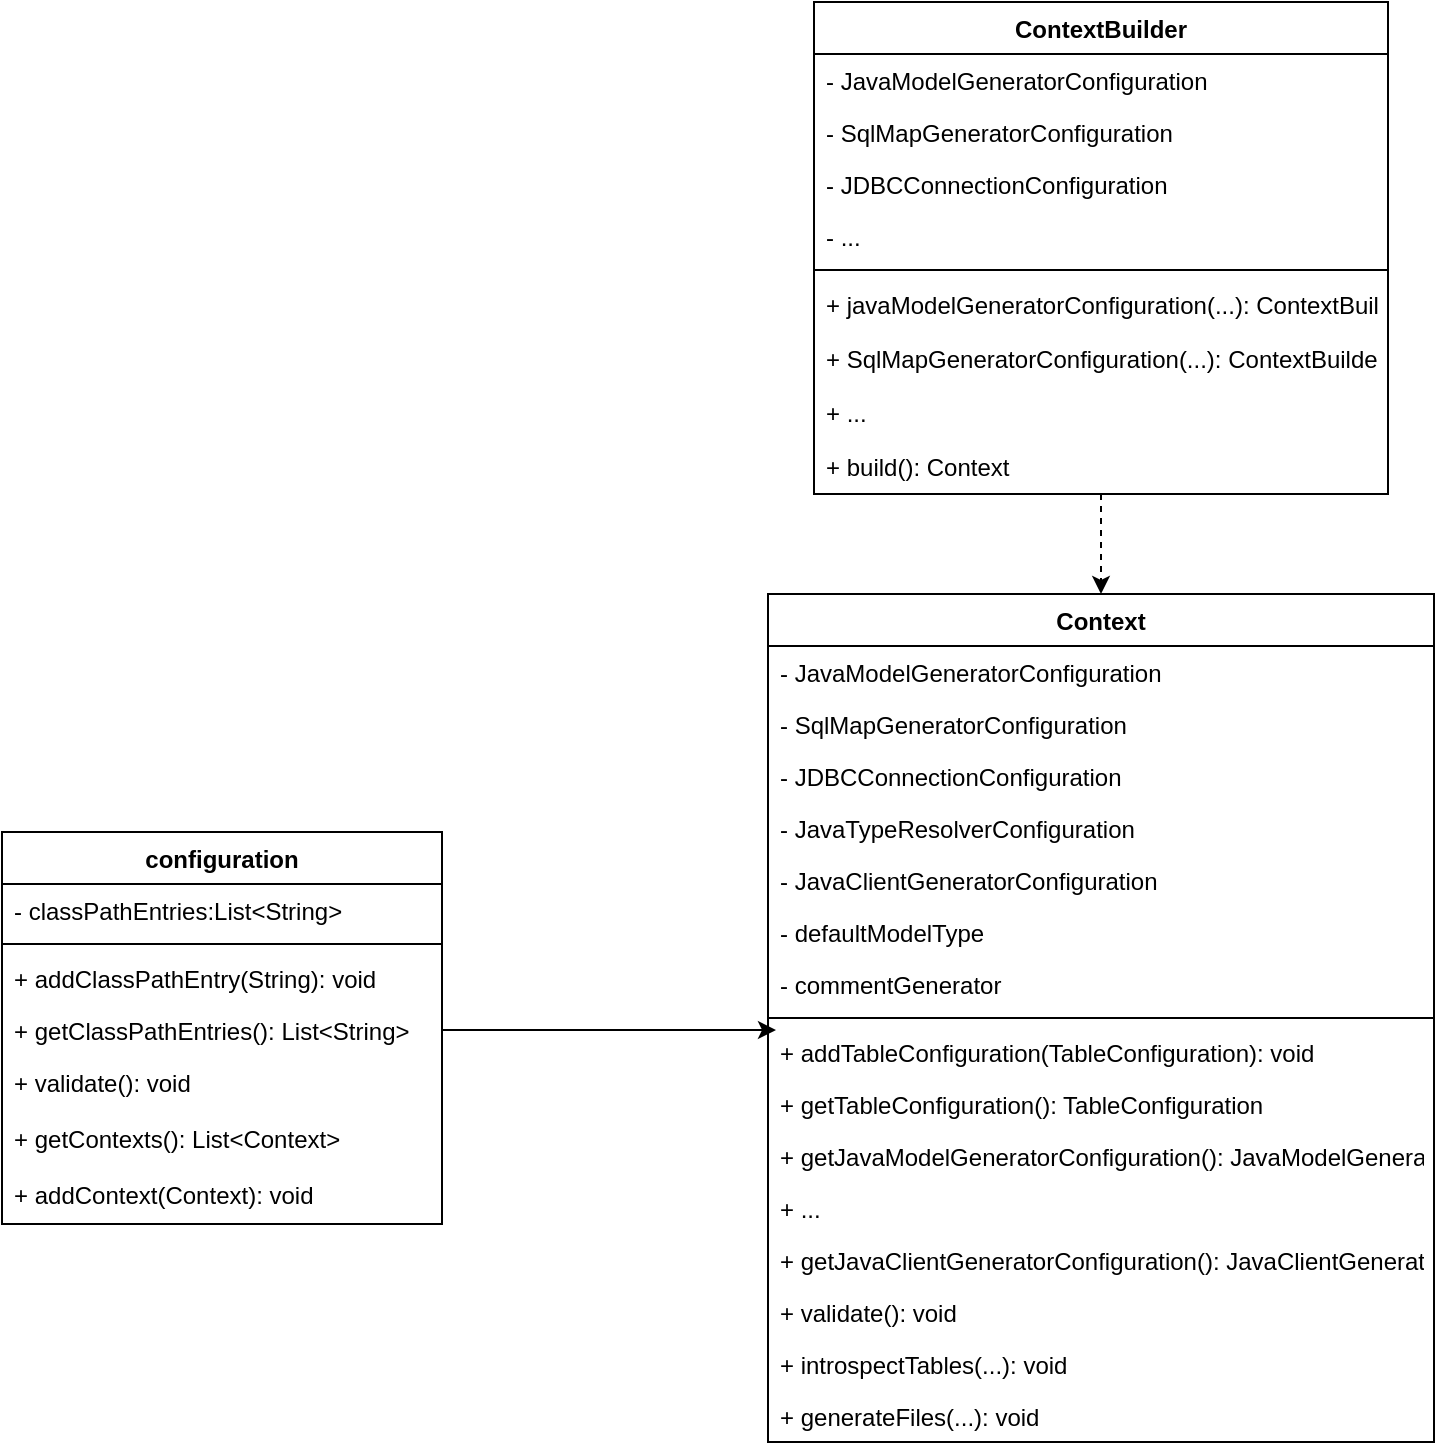 <mxfile version="15.8.8" type="github">
  <diagram id="C5RBs43oDa-KdzZeNtuy" name="Page-1">
    <mxGraphModel dx="1422" dy="794" grid="0" gridSize="10" guides="1" tooltips="1" connect="1" arrows="1" fold="1" page="1" pageScale="1" pageWidth="1200" pageHeight="1600" math="0" shadow="0">
      <root>
        <mxCell id="WIyWlLk6GJQsqaUBKTNV-0" />
        <mxCell id="WIyWlLk6GJQsqaUBKTNV-1" parent="WIyWlLk6GJQsqaUBKTNV-0" />
        <mxCell id="AgLBb9-8C5SGKHkqhwwZ-12" value="configuration" style="swimlane;fontStyle=1;align=center;verticalAlign=top;childLayout=stackLayout;horizontal=1;startSize=26;horizontalStack=0;resizeParent=1;resizeParentMax=0;resizeLast=0;collapsible=1;marginBottom=0;" vertex="1" parent="WIyWlLk6GJQsqaUBKTNV-1">
          <mxGeometry x="68" y="488" width="220" height="196" as="geometry" />
        </mxCell>
        <mxCell id="AgLBb9-8C5SGKHkqhwwZ-13" value="- classPathEntries:List&lt;String&gt;" style="text;strokeColor=none;fillColor=none;align=left;verticalAlign=top;spacingLeft=4;spacingRight=4;overflow=hidden;rotatable=0;points=[[0,0.5],[1,0.5]];portConstraint=eastwest;" vertex="1" parent="AgLBb9-8C5SGKHkqhwwZ-12">
          <mxGeometry y="26" width="220" height="26" as="geometry" />
        </mxCell>
        <mxCell id="AgLBb9-8C5SGKHkqhwwZ-14" value="" style="line;strokeWidth=1;fillColor=none;align=left;verticalAlign=middle;spacingTop=-1;spacingLeft=3;spacingRight=3;rotatable=0;labelPosition=right;points=[];portConstraint=eastwest;" vertex="1" parent="AgLBb9-8C5SGKHkqhwwZ-12">
          <mxGeometry y="52" width="220" height="8" as="geometry" />
        </mxCell>
        <mxCell id="AgLBb9-8C5SGKHkqhwwZ-15" value="+ addClassPathEntry(String): void" style="text;strokeColor=none;fillColor=none;align=left;verticalAlign=top;spacingLeft=4;spacingRight=4;overflow=hidden;rotatable=0;points=[[0,0.5],[1,0.5]];portConstraint=eastwest;" vertex="1" parent="AgLBb9-8C5SGKHkqhwwZ-12">
          <mxGeometry y="60" width="220" height="26" as="geometry" />
        </mxCell>
        <mxCell id="AgLBb9-8C5SGKHkqhwwZ-16" value="+ getClassPathEntries(): List&lt;String&gt;" style="text;strokeColor=none;fillColor=none;align=left;verticalAlign=top;spacingLeft=4;spacingRight=4;overflow=hidden;rotatable=0;points=[[0,0.5],[1,0.5]];portConstraint=eastwest;" vertex="1" parent="AgLBb9-8C5SGKHkqhwwZ-12">
          <mxGeometry y="86" width="220" height="26" as="geometry" />
        </mxCell>
        <mxCell id="AgLBb9-8C5SGKHkqhwwZ-17" value="+ validate(): void" style="text;strokeColor=none;fillColor=none;align=left;verticalAlign=top;spacingLeft=4;spacingRight=4;overflow=hidden;rotatable=0;points=[[0,0.5],[1,0.5]];portConstraint=eastwest;" vertex="1" parent="AgLBb9-8C5SGKHkqhwwZ-12">
          <mxGeometry y="112" width="220" height="28" as="geometry" />
        </mxCell>
        <mxCell id="AgLBb9-8C5SGKHkqhwwZ-19" value="+ getContexts(): List&lt;Context&gt;&#xa;" style="text;strokeColor=none;fillColor=none;align=left;verticalAlign=top;spacingLeft=4;spacingRight=4;overflow=hidden;rotatable=0;points=[[0,0.5],[1,0.5]];portConstraint=eastwest;" vertex="1" parent="AgLBb9-8C5SGKHkqhwwZ-12">
          <mxGeometry y="140" width="220" height="28" as="geometry" />
        </mxCell>
        <mxCell id="AgLBb9-8C5SGKHkqhwwZ-20" value="+ addContext(Context): void&#xa;" style="text;strokeColor=none;fillColor=none;align=left;verticalAlign=top;spacingLeft=4;spacingRight=4;overflow=hidden;rotatable=0;points=[[0,0.5],[1,0.5]];portConstraint=eastwest;" vertex="1" parent="AgLBb9-8C5SGKHkqhwwZ-12">
          <mxGeometry y="168" width="220" height="28" as="geometry" />
        </mxCell>
        <mxCell id="AgLBb9-8C5SGKHkqhwwZ-26" value="Context" style="swimlane;fontStyle=1;align=center;verticalAlign=top;childLayout=stackLayout;horizontal=1;startSize=26;horizontalStack=0;resizeParent=1;resizeParentMax=0;resizeLast=0;collapsible=1;marginBottom=0;" vertex="1" parent="WIyWlLk6GJQsqaUBKTNV-1">
          <mxGeometry x="451" y="369" width="333" height="424" as="geometry" />
        </mxCell>
        <mxCell id="AgLBb9-8C5SGKHkqhwwZ-27" value="- JavaModelGeneratorConfiguration" style="text;strokeColor=none;fillColor=none;align=left;verticalAlign=top;spacingLeft=4;spacingRight=4;overflow=hidden;rotatable=0;points=[[0,0.5],[1,0.5]];portConstraint=eastwest;" vertex="1" parent="AgLBb9-8C5SGKHkqhwwZ-26">
          <mxGeometry y="26" width="333" height="26" as="geometry" />
        </mxCell>
        <mxCell id="AgLBb9-8C5SGKHkqhwwZ-52" value="- SqlMapGeneratorConfiguration" style="text;strokeColor=none;fillColor=none;align=left;verticalAlign=top;spacingLeft=4;spacingRight=4;overflow=hidden;rotatable=0;points=[[0,0.5],[1,0.5]];portConstraint=eastwest;" vertex="1" parent="AgLBb9-8C5SGKHkqhwwZ-26">
          <mxGeometry y="52" width="333" height="26" as="geometry" />
        </mxCell>
        <mxCell id="AgLBb9-8C5SGKHkqhwwZ-53" value="- JDBCConnectionConfiguration" style="text;strokeColor=none;fillColor=none;align=left;verticalAlign=top;spacingLeft=4;spacingRight=4;overflow=hidden;rotatable=0;points=[[0,0.5],[1,0.5]];portConstraint=eastwest;" vertex="1" parent="AgLBb9-8C5SGKHkqhwwZ-26">
          <mxGeometry y="78" width="333" height="26" as="geometry" />
        </mxCell>
        <mxCell id="AgLBb9-8C5SGKHkqhwwZ-54" value="- JavaTypeResolverConfiguration" style="text;strokeColor=none;fillColor=none;align=left;verticalAlign=top;spacingLeft=4;spacingRight=4;overflow=hidden;rotatable=0;points=[[0,0.5],[1,0.5]];portConstraint=eastwest;" vertex="1" parent="AgLBb9-8C5SGKHkqhwwZ-26">
          <mxGeometry y="104" width="333" height="26" as="geometry" />
        </mxCell>
        <mxCell id="AgLBb9-8C5SGKHkqhwwZ-55" value="- JavaClientGeneratorConfiguration" style="text;strokeColor=none;fillColor=none;align=left;verticalAlign=top;spacingLeft=4;spacingRight=4;overflow=hidden;rotatable=0;points=[[0,0.5],[1,0.5]];portConstraint=eastwest;" vertex="1" parent="AgLBb9-8C5SGKHkqhwwZ-26">
          <mxGeometry y="130" width="333" height="26" as="geometry" />
        </mxCell>
        <mxCell id="AgLBb9-8C5SGKHkqhwwZ-56" value="- defaultModelType" style="text;strokeColor=none;fillColor=none;align=left;verticalAlign=top;spacingLeft=4;spacingRight=4;overflow=hidden;rotatable=0;points=[[0,0.5],[1,0.5]];portConstraint=eastwest;" vertex="1" parent="AgLBb9-8C5SGKHkqhwwZ-26">
          <mxGeometry y="156" width="333" height="26" as="geometry" />
        </mxCell>
        <mxCell id="AgLBb9-8C5SGKHkqhwwZ-57" value="- commentGenerator" style="text;strokeColor=none;fillColor=none;align=left;verticalAlign=top;spacingLeft=4;spacingRight=4;overflow=hidden;rotatable=0;points=[[0,0.5],[1,0.5]];portConstraint=eastwest;" vertex="1" parent="AgLBb9-8C5SGKHkqhwwZ-26">
          <mxGeometry y="182" width="333" height="26" as="geometry" />
        </mxCell>
        <mxCell id="AgLBb9-8C5SGKHkqhwwZ-28" value="" style="line;strokeWidth=1;fillColor=none;align=left;verticalAlign=middle;spacingTop=-1;spacingLeft=3;spacingRight=3;rotatable=0;labelPosition=right;points=[];portConstraint=eastwest;" vertex="1" parent="AgLBb9-8C5SGKHkqhwwZ-26">
          <mxGeometry y="208" width="333" height="8" as="geometry" />
        </mxCell>
        <mxCell id="AgLBb9-8C5SGKHkqhwwZ-29" value="+ addTableConfiguration(TableConfiguration): void" style="text;strokeColor=none;fillColor=none;align=left;verticalAlign=top;spacingLeft=4;spacingRight=4;overflow=hidden;rotatable=0;points=[[0,0.5],[1,0.5]];portConstraint=eastwest;" vertex="1" parent="AgLBb9-8C5SGKHkqhwwZ-26">
          <mxGeometry y="216" width="333" height="26" as="geometry" />
        </mxCell>
        <mxCell id="AgLBb9-8C5SGKHkqhwwZ-75" value="+ getTableConfiguration(): TableConfiguration" style="text;strokeColor=none;fillColor=none;align=left;verticalAlign=top;spacingLeft=4;spacingRight=4;overflow=hidden;rotatable=0;points=[[0,0.5],[1,0.5]];portConstraint=eastwest;" vertex="1" parent="AgLBb9-8C5SGKHkqhwwZ-26">
          <mxGeometry y="242" width="333" height="26" as="geometry" />
        </mxCell>
        <mxCell id="AgLBb9-8C5SGKHkqhwwZ-72" value="+ getJavaModelGeneratorConfiguration(): JavaModelGeneratorConfiguration" style="text;strokeColor=none;fillColor=none;align=left;verticalAlign=top;spacingLeft=4;spacingRight=4;overflow=hidden;rotatable=0;points=[[0,0.5],[1,0.5]];portConstraint=eastwest;" vertex="1" parent="AgLBb9-8C5SGKHkqhwwZ-26">
          <mxGeometry y="268" width="333" height="26" as="geometry" />
        </mxCell>
        <mxCell id="AgLBb9-8C5SGKHkqhwwZ-73" value="+ ..." style="text;strokeColor=none;fillColor=none;align=left;verticalAlign=top;spacingLeft=4;spacingRight=4;overflow=hidden;rotatable=0;points=[[0,0.5],[1,0.5]];portConstraint=eastwest;" vertex="1" parent="AgLBb9-8C5SGKHkqhwwZ-26">
          <mxGeometry y="294" width="333" height="26" as="geometry" />
        </mxCell>
        <mxCell id="AgLBb9-8C5SGKHkqhwwZ-74" value="+ getJavaClientGeneratorConfiguration(): JavaClientGeneratorConfiguration" style="text;strokeColor=none;fillColor=none;align=left;verticalAlign=top;spacingLeft=4;spacingRight=4;overflow=hidden;rotatable=0;points=[[0,0.5],[1,0.5]];portConstraint=eastwest;" vertex="1" parent="AgLBb9-8C5SGKHkqhwwZ-26">
          <mxGeometry y="320" width="333" height="26" as="geometry" />
        </mxCell>
        <mxCell id="AgLBb9-8C5SGKHkqhwwZ-76" value="+ validate(): void" style="text;strokeColor=none;fillColor=none;align=left;verticalAlign=top;spacingLeft=4;spacingRight=4;overflow=hidden;rotatable=0;points=[[0,0.5],[1,0.5]];portConstraint=eastwest;" vertex="1" parent="AgLBb9-8C5SGKHkqhwwZ-26">
          <mxGeometry y="346" width="333" height="26" as="geometry" />
        </mxCell>
        <mxCell id="AgLBb9-8C5SGKHkqhwwZ-77" value="+ introspectTables(...): void" style="text;strokeColor=none;fillColor=none;align=left;verticalAlign=top;spacingLeft=4;spacingRight=4;overflow=hidden;rotatable=0;points=[[0,0.5],[1,0.5]];portConstraint=eastwest;" vertex="1" parent="AgLBb9-8C5SGKHkqhwwZ-26">
          <mxGeometry y="372" width="333" height="26" as="geometry" />
        </mxCell>
        <mxCell id="AgLBb9-8C5SGKHkqhwwZ-78" value="+ generateFiles(...): void" style="text;strokeColor=none;fillColor=none;align=left;verticalAlign=top;spacingLeft=4;spacingRight=4;overflow=hidden;rotatable=0;points=[[0,0.5],[1,0.5]];portConstraint=eastwest;" vertex="1" parent="AgLBb9-8C5SGKHkqhwwZ-26">
          <mxGeometry y="398" width="333" height="26" as="geometry" />
        </mxCell>
        <mxCell id="AgLBb9-8C5SGKHkqhwwZ-84" style="edgeStyle=orthogonalEdgeStyle;rounded=0;orthogonalLoop=1;jettySize=auto;html=1;entryX=0.5;entryY=0;entryDx=0;entryDy=0;dashed=1;" edge="1" parent="WIyWlLk6GJQsqaUBKTNV-1" source="AgLBb9-8C5SGKHkqhwwZ-58" target="AgLBb9-8C5SGKHkqhwwZ-26">
          <mxGeometry relative="1" as="geometry" />
        </mxCell>
        <mxCell id="AgLBb9-8C5SGKHkqhwwZ-58" value="ContextBuilder" style="swimlane;fontStyle=1;align=center;verticalAlign=top;childLayout=stackLayout;horizontal=1;startSize=26;horizontalStack=0;resizeParent=1;resizeParentMax=0;resizeLast=0;collapsible=1;marginBottom=0;" vertex="1" parent="WIyWlLk6GJQsqaUBKTNV-1">
          <mxGeometry x="474" y="73" width="287" height="246" as="geometry" />
        </mxCell>
        <mxCell id="AgLBb9-8C5SGKHkqhwwZ-59" value="- JavaModelGeneratorConfiguration" style="text;strokeColor=none;fillColor=none;align=left;verticalAlign=top;spacingLeft=4;spacingRight=4;overflow=hidden;rotatable=0;points=[[0,0.5],[1,0.5]];portConstraint=eastwest;" vertex="1" parent="AgLBb9-8C5SGKHkqhwwZ-58">
          <mxGeometry y="26" width="287" height="26" as="geometry" />
        </mxCell>
        <mxCell id="AgLBb9-8C5SGKHkqhwwZ-60" value="- SqlMapGeneratorConfiguration" style="text;strokeColor=none;fillColor=none;align=left;verticalAlign=top;spacingLeft=4;spacingRight=4;overflow=hidden;rotatable=0;points=[[0,0.5],[1,0.5]];portConstraint=eastwest;" vertex="1" parent="AgLBb9-8C5SGKHkqhwwZ-58">
          <mxGeometry y="52" width="287" height="26" as="geometry" />
        </mxCell>
        <mxCell id="AgLBb9-8C5SGKHkqhwwZ-61" value="- JDBCConnectionConfiguration" style="text;strokeColor=none;fillColor=none;align=left;verticalAlign=top;spacingLeft=4;spacingRight=4;overflow=hidden;rotatable=0;points=[[0,0.5],[1,0.5]];portConstraint=eastwest;" vertex="1" parent="AgLBb9-8C5SGKHkqhwwZ-58">
          <mxGeometry y="78" width="287" height="26" as="geometry" />
        </mxCell>
        <mxCell id="AgLBb9-8C5SGKHkqhwwZ-68" value="- ..." style="text;strokeColor=none;fillColor=none;align=left;verticalAlign=top;spacingLeft=4;spacingRight=4;overflow=hidden;rotatable=0;points=[[0,0.5],[1,0.5]];portConstraint=eastwest;" vertex="1" parent="AgLBb9-8C5SGKHkqhwwZ-58">
          <mxGeometry y="104" width="287" height="26" as="geometry" />
        </mxCell>
        <mxCell id="AgLBb9-8C5SGKHkqhwwZ-66" value="" style="line;strokeWidth=1;fillColor=none;align=left;verticalAlign=middle;spacingTop=-1;spacingLeft=3;spacingRight=3;rotatable=0;labelPosition=right;points=[];portConstraint=eastwest;" vertex="1" parent="AgLBb9-8C5SGKHkqhwwZ-58">
          <mxGeometry y="130" width="287" height="8" as="geometry" />
        </mxCell>
        <mxCell id="AgLBb9-8C5SGKHkqhwwZ-67" value="+ javaModelGeneratorConfiguration(...): ContextBuilder" style="text;strokeColor=none;fillColor=none;align=left;verticalAlign=top;spacingLeft=4;spacingRight=4;overflow=hidden;rotatable=0;points=[[0,0.5],[1,0.5]];portConstraint=eastwest;" vertex="1" parent="AgLBb9-8C5SGKHkqhwwZ-58">
          <mxGeometry y="138" width="287" height="27" as="geometry" />
        </mxCell>
        <mxCell id="AgLBb9-8C5SGKHkqhwwZ-69" value="+ SqlMapGeneratorConfiguration(...): ContextBuilder" style="text;strokeColor=none;fillColor=none;align=left;verticalAlign=top;spacingLeft=4;spacingRight=4;overflow=hidden;rotatable=0;points=[[0,0.5],[1,0.5]];portConstraint=eastwest;" vertex="1" parent="AgLBb9-8C5SGKHkqhwwZ-58">
          <mxGeometry y="165" width="287" height="27" as="geometry" />
        </mxCell>
        <mxCell id="AgLBb9-8C5SGKHkqhwwZ-70" value="+ ..." style="text;strokeColor=none;fillColor=none;align=left;verticalAlign=top;spacingLeft=4;spacingRight=4;overflow=hidden;rotatable=0;points=[[0,0.5],[1,0.5]];portConstraint=eastwest;" vertex="1" parent="AgLBb9-8C5SGKHkqhwwZ-58">
          <mxGeometry y="192" width="287" height="27" as="geometry" />
        </mxCell>
        <mxCell id="AgLBb9-8C5SGKHkqhwwZ-71" value="+ build(): Context" style="text;strokeColor=none;fillColor=none;align=left;verticalAlign=top;spacingLeft=4;spacingRight=4;overflow=hidden;rotatable=0;points=[[0,0.5],[1,0.5]];portConstraint=eastwest;" vertex="1" parent="AgLBb9-8C5SGKHkqhwwZ-58">
          <mxGeometry y="219" width="287" height="27" as="geometry" />
        </mxCell>
        <mxCell id="AgLBb9-8C5SGKHkqhwwZ-82" style="edgeStyle=orthogonalEdgeStyle;rounded=0;orthogonalLoop=1;jettySize=auto;html=1;entryX=0.012;entryY=0.077;entryDx=0;entryDy=0;entryPerimeter=0;" edge="1" parent="WIyWlLk6GJQsqaUBKTNV-1" source="AgLBb9-8C5SGKHkqhwwZ-16" target="AgLBb9-8C5SGKHkqhwwZ-29">
          <mxGeometry relative="1" as="geometry" />
        </mxCell>
      </root>
    </mxGraphModel>
  </diagram>
</mxfile>
